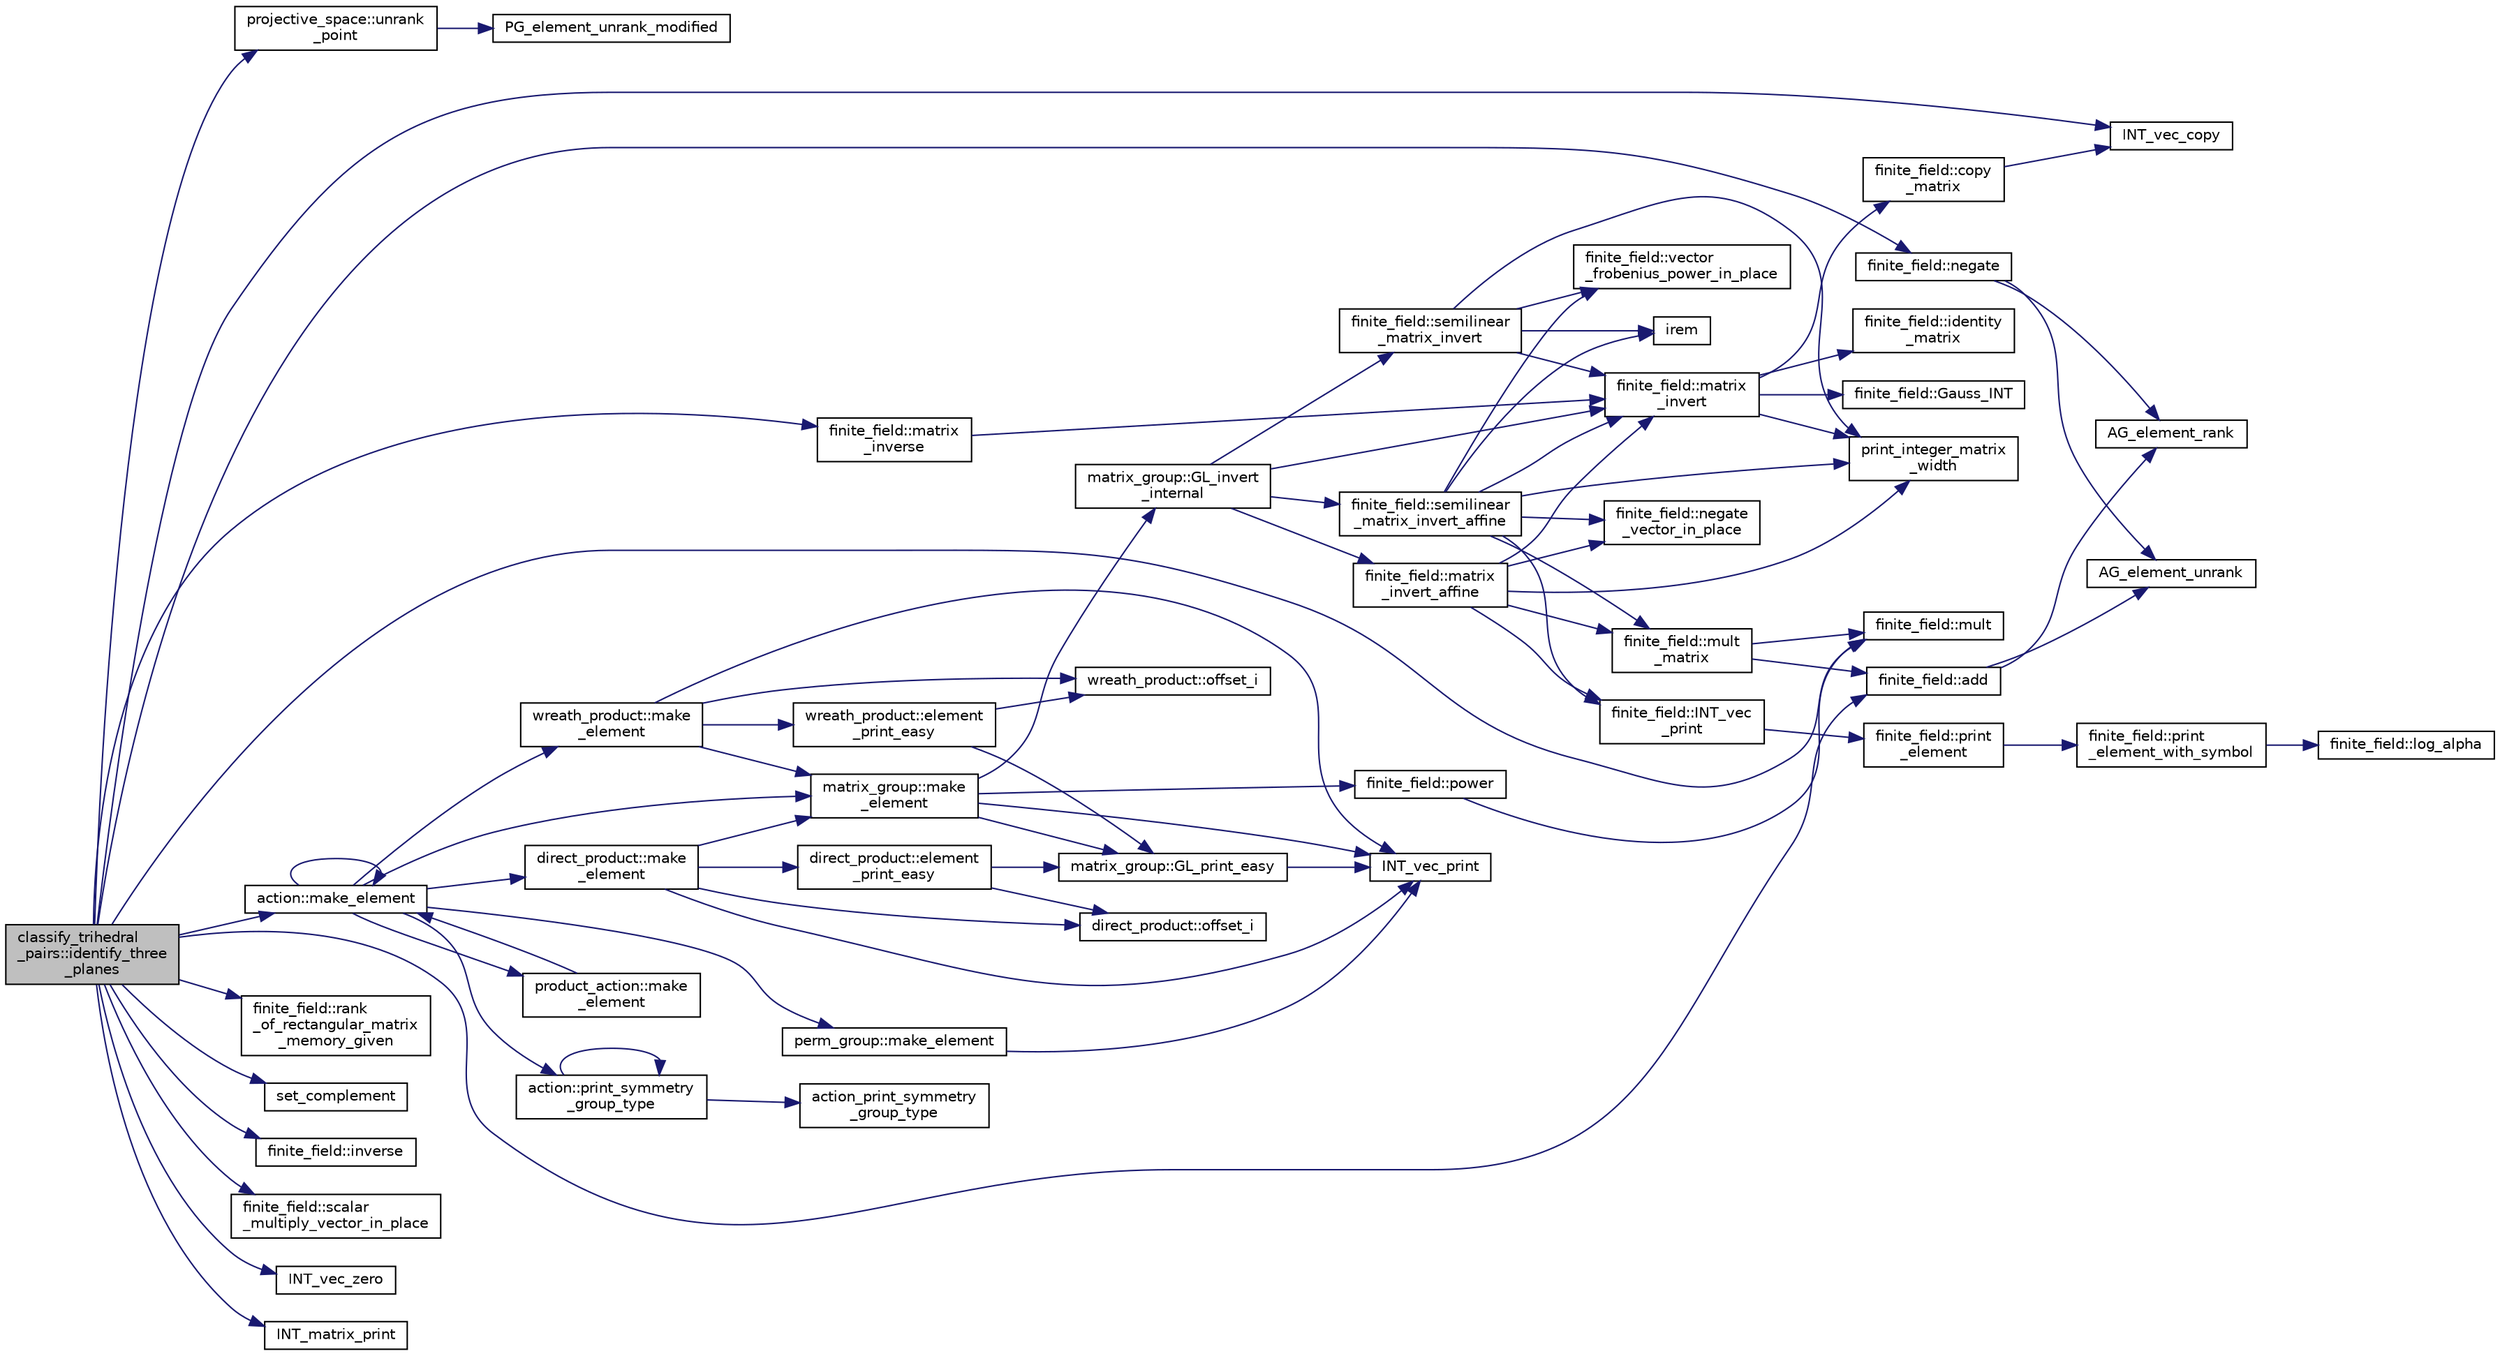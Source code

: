 digraph "classify_trihedral_pairs::identify_three_planes"
{
  edge [fontname="Helvetica",fontsize="10",labelfontname="Helvetica",labelfontsize="10"];
  node [fontname="Helvetica",fontsize="10",shape=record];
  rankdir="LR";
  Node1867 [label="classify_trihedral\l_pairs::identify_three\l_planes",height=0.2,width=0.4,color="black", fillcolor="grey75", style="filled", fontcolor="black"];
  Node1867 -> Node1868 [color="midnightblue",fontsize="10",style="solid",fontname="Helvetica"];
  Node1868 [label="projective_space::unrank\l_point",height=0.2,width=0.4,color="black", fillcolor="white", style="filled",URL="$d2/d17/classprojective__space.html#a3cb7917af4c5f1590b660d4bf907e0fa"];
  Node1868 -> Node1869 [color="midnightblue",fontsize="10",style="solid",fontname="Helvetica"];
  Node1869 [label="PG_element_unrank_modified",height=0.2,width=0.4,color="black", fillcolor="white", style="filled",URL="$d4/d67/geometry_8h.html#a83ae9b605d496f6a90345303f6efae64"];
  Node1867 -> Node1870 [color="midnightblue",fontsize="10",style="solid",fontname="Helvetica"];
  Node1870 [label="INT_vec_copy",height=0.2,width=0.4,color="black", fillcolor="white", style="filled",URL="$df/dbf/sajeeb_8_c.html#ac2d875e27e009af6ec04d17254d11075"];
  Node1867 -> Node1871 [color="midnightblue",fontsize="10",style="solid",fontname="Helvetica"];
  Node1871 [label="finite_field::rank\l_of_rectangular_matrix\l_memory_given",height=0.2,width=0.4,color="black", fillcolor="white", style="filled",URL="$df/d5a/classfinite__field.html#a264a664b2b42be02d0bf919e058eb358"];
  Node1867 -> Node1872 [color="midnightblue",fontsize="10",style="solid",fontname="Helvetica"];
  Node1872 [label="set_complement",height=0.2,width=0.4,color="black", fillcolor="white", style="filled",URL="$d2/d7c/combinatorics_8_c.html#ab7dc77f73fc69bb15dbec52aba503c3b"];
  Node1867 -> Node1873 [color="midnightblue",fontsize="10",style="solid",fontname="Helvetica"];
  Node1873 [label="finite_field::add",height=0.2,width=0.4,color="black", fillcolor="white", style="filled",URL="$df/d5a/classfinite__field.html#a8f12328a27500f3c7be0c849ebbc9d14"];
  Node1873 -> Node1874 [color="midnightblue",fontsize="10",style="solid",fontname="Helvetica"];
  Node1874 [label="AG_element_unrank",height=0.2,width=0.4,color="black", fillcolor="white", style="filled",URL="$d4/d67/geometry_8h.html#a4a33b86c87b2879b97cfa1327abe2885"];
  Node1873 -> Node1875 [color="midnightblue",fontsize="10",style="solid",fontname="Helvetica"];
  Node1875 [label="AG_element_rank",height=0.2,width=0.4,color="black", fillcolor="white", style="filled",URL="$d4/d67/geometry_8h.html#ab2ac908d07dd8038fd996e26bdc75c17"];
  Node1867 -> Node1876 [color="midnightblue",fontsize="10",style="solid",fontname="Helvetica"];
  Node1876 [label="finite_field::mult",height=0.2,width=0.4,color="black", fillcolor="white", style="filled",URL="$df/d5a/classfinite__field.html#a24fb5917aa6d4d656fd855b7f44a13b0"];
  Node1867 -> Node1877 [color="midnightblue",fontsize="10",style="solid",fontname="Helvetica"];
  Node1877 [label="finite_field::negate",height=0.2,width=0.4,color="black", fillcolor="white", style="filled",URL="$df/d5a/classfinite__field.html#aa9d798298f25d4a9262b5bc5f1733e31"];
  Node1877 -> Node1874 [color="midnightblue",fontsize="10",style="solid",fontname="Helvetica"];
  Node1877 -> Node1875 [color="midnightblue",fontsize="10",style="solid",fontname="Helvetica"];
  Node1867 -> Node1878 [color="midnightblue",fontsize="10",style="solid",fontname="Helvetica"];
  Node1878 [label="finite_field::inverse",height=0.2,width=0.4,color="black", fillcolor="white", style="filled",URL="$df/d5a/classfinite__field.html#a69f2a12c01e70b7ce2d115c5221c9cdd"];
  Node1867 -> Node1879 [color="midnightblue",fontsize="10",style="solid",fontname="Helvetica"];
  Node1879 [label="finite_field::scalar\l_multiply_vector_in_place",height=0.2,width=0.4,color="black", fillcolor="white", style="filled",URL="$df/d5a/classfinite__field.html#ab9b0987ee489bda0ad9027bbe3b3a930"];
  Node1867 -> Node1880 [color="midnightblue",fontsize="10",style="solid",fontname="Helvetica"];
  Node1880 [label="INT_vec_zero",height=0.2,width=0.4,color="black", fillcolor="white", style="filled",URL="$df/dbf/sajeeb_8_c.html#aa8c9c7977203577026080f546fe4980f"];
  Node1867 -> Node1881 [color="midnightblue",fontsize="10",style="solid",fontname="Helvetica"];
  Node1881 [label="INT_matrix_print",height=0.2,width=0.4,color="black", fillcolor="white", style="filled",URL="$d5/db4/io__and__os_8h.html#afd4180a24bef3a2b584668a4eaf607ff"];
  Node1867 -> Node1882 [color="midnightblue",fontsize="10",style="solid",fontname="Helvetica"];
  Node1882 [label="finite_field::matrix\l_inverse",height=0.2,width=0.4,color="black", fillcolor="white", style="filled",URL="$df/d5a/classfinite__field.html#a3ef088739ceac47367f4b328697726a5"];
  Node1882 -> Node1883 [color="midnightblue",fontsize="10",style="solid",fontname="Helvetica"];
  Node1883 [label="finite_field::matrix\l_invert",height=0.2,width=0.4,color="black", fillcolor="white", style="filled",URL="$df/d5a/classfinite__field.html#a4c017c0edc20fefef3da0db4ef4248f7"];
  Node1883 -> Node1884 [color="midnightblue",fontsize="10",style="solid",fontname="Helvetica"];
  Node1884 [label="print_integer_matrix\l_width",height=0.2,width=0.4,color="black", fillcolor="white", style="filled",URL="$d5/db4/io__and__os_8h.html#aa78f3e73fc2179251bd15adbcc31573f"];
  Node1883 -> Node1885 [color="midnightblue",fontsize="10",style="solid",fontname="Helvetica"];
  Node1885 [label="finite_field::copy\l_matrix",height=0.2,width=0.4,color="black", fillcolor="white", style="filled",URL="$df/d5a/classfinite__field.html#a2bfe6d4feabc4f27d253c7702ef9b8cb"];
  Node1885 -> Node1870 [color="midnightblue",fontsize="10",style="solid",fontname="Helvetica"];
  Node1883 -> Node1886 [color="midnightblue",fontsize="10",style="solid",fontname="Helvetica"];
  Node1886 [label="finite_field::identity\l_matrix",height=0.2,width=0.4,color="black", fillcolor="white", style="filled",URL="$df/d5a/classfinite__field.html#a4688997f80b8721560bccec986c23413"];
  Node1883 -> Node1887 [color="midnightblue",fontsize="10",style="solid",fontname="Helvetica"];
  Node1887 [label="finite_field::Gauss_INT",height=0.2,width=0.4,color="black", fillcolor="white", style="filled",URL="$df/d5a/classfinite__field.html#adb676d2e80341b53751326e3a58beb11"];
  Node1867 -> Node1888 [color="midnightblue",fontsize="10",style="solid",fontname="Helvetica"];
  Node1888 [label="action::make_element",height=0.2,width=0.4,color="black", fillcolor="white", style="filled",URL="$d2/d86/classaction.html#a920fa2a27583fb60bae10e7b282cdd1d"];
  Node1888 -> Node1889 [color="midnightblue",fontsize="10",style="solid",fontname="Helvetica"];
  Node1889 [label="product_action::make\l_element",height=0.2,width=0.4,color="black", fillcolor="white", style="filled",URL="$d8/d74/classproduct__action.html#a1d16f9f3a4be7b3ed6ce0825612a3cd8"];
  Node1889 -> Node1888 [color="midnightblue",fontsize="10",style="solid",fontname="Helvetica"];
  Node1888 -> Node1888 [color="midnightblue",fontsize="10",style="solid",fontname="Helvetica"];
  Node1888 -> Node1890 [color="midnightblue",fontsize="10",style="solid",fontname="Helvetica"];
  Node1890 [label="matrix_group::make\l_element",height=0.2,width=0.4,color="black", fillcolor="white", style="filled",URL="$d3/ded/classmatrix__group.html#adf67c0031ec58afbbc545e65a1cf6845"];
  Node1890 -> Node1891 [color="midnightblue",fontsize="10",style="solid",fontname="Helvetica"];
  Node1891 [label="INT_vec_print",height=0.2,width=0.4,color="black", fillcolor="white", style="filled",URL="$df/dbf/sajeeb_8_c.html#a79a5901af0b47dd0d694109543c027fe"];
  Node1890 -> Node1892 [color="midnightblue",fontsize="10",style="solid",fontname="Helvetica"];
  Node1892 [label="finite_field::power",height=0.2,width=0.4,color="black", fillcolor="white", style="filled",URL="$df/d5a/classfinite__field.html#a0437871b8f775f0b2d589188d9ad7e61"];
  Node1892 -> Node1876 [color="midnightblue",fontsize="10",style="solid",fontname="Helvetica"];
  Node1890 -> Node1893 [color="midnightblue",fontsize="10",style="solid",fontname="Helvetica"];
  Node1893 [label="matrix_group::GL_invert\l_internal",height=0.2,width=0.4,color="black", fillcolor="white", style="filled",URL="$d3/ded/classmatrix__group.html#ab2b9f8046dee535722e07a92ec3ab0b6"];
  Node1893 -> Node1894 [color="midnightblue",fontsize="10",style="solid",fontname="Helvetica"];
  Node1894 [label="finite_field::semilinear\l_matrix_invert",height=0.2,width=0.4,color="black", fillcolor="white", style="filled",URL="$df/d5a/classfinite__field.html#a940fec6a9c31b10eed2e8d37c5472d93"];
  Node1894 -> Node1884 [color="midnightblue",fontsize="10",style="solid",fontname="Helvetica"];
  Node1894 -> Node1883 [color="midnightblue",fontsize="10",style="solid",fontname="Helvetica"];
  Node1894 -> Node1895 [color="midnightblue",fontsize="10",style="solid",fontname="Helvetica"];
  Node1895 [label="finite_field::vector\l_frobenius_power_in_place",height=0.2,width=0.4,color="black", fillcolor="white", style="filled",URL="$df/d5a/classfinite__field.html#ab56074024300775d943c7943d845df91"];
  Node1894 -> Node1896 [color="midnightblue",fontsize="10",style="solid",fontname="Helvetica"];
  Node1896 [label="irem",height=0.2,width=0.4,color="black", fillcolor="white", style="filled",URL="$de/dc5/algebra__and__number__theory_8h.html#ae753505dbf1e3a9adaaf2f0893dd8c6c"];
  Node1893 -> Node1883 [color="midnightblue",fontsize="10",style="solid",fontname="Helvetica"];
  Node1893 -> Node1897 [color="midnightblue",fontsize="10",style="solid",fontname="Helvetica"];
  Node1897 [label="finite_field::semilinear\l_matrix_invert_affine",height=0.2,width=0.4,color="black", fillcolor="white", style="filled",URL="$df/d5a/classfinite__field.html#a23db70e745bf22d230da684440e1fc59"];
  Node1897 -> Node1884 [color="midnightblue",fontsize="10",style="solid",fontname="Helvetica"];
  Node1897 -> Node1898 [color="midnightblue",fontsize="10",style="solid",fontname="Helvetica"];
  Node1898 [label="finite_field::INT_vec\l_print",height=0.2,width=0.4,color="black", fillcolor="white", style="filled",URL="$df/d5a/classfinite__field.html#a9c33a61dedc197e37b014b6f8dc07f06"];
  Node1898 -> Node1899 [color="midnightblue",fontsize="10",style="solid",fontname="Helvetica"];
  Node1899 [label="finite_field::print\l_element",height=0.2,width=0.4,color="black", fillcolor="white", style="filled",URL="$df/d5a/classfinite__field.html#ab7d1f59c043d7696b8b47c92d0fedad5"];
  Node1899 -> Node1900 [color="midnightblue",fontsize="10",style="solid",fontname="Helvetica"];
  Node1900 [label="finite_field::print\l_element_with_symbol",height=0.2,width=0.4,color="black", fillcolor="white", style="filled",URL="$df/d5a/classfinite__field.html#aa0180c961aa4a0a8934cb4dc82e38a4d"];
  Node1900 -> Node1901 [color="midnightblue",fontsize="10",style="solid",fontname="Helvetica"];
  Node1901 [label="finite_field::log_alpha",height=0.2,width=0.4,color="black", fillcolor="white", style="filled",URL="$df/d5a/classfinite__field.html#a446a83ae0d281ddf44215626f0097305"];
  Node1897 -> Node1883 [color="midnightblue",fontsize="10",style="solid",fontname="Helvetica"];
  Node1897 -> Node1896 [color="midnightblue",fontsize="10",style="solid",fontname="Helvetica"];
  Node1897 -> Node1895 [color="midnightblue",fontsize="10",style="solid",fontname="Helvetica"];
  Node1897 -> Node1902 [color="midnightblue",fontsize="10",style="solid",fontname="Helvetica"];
  Node1902 [label="finite_field::mult\l_matrix",height=0.2,width=0.4,color="black", fillcolor="white", style="filled",URL="$df/d5a/classfinite__field.html#a48517f15dfd7b21c37e0975855f1ada2"];
  Node1902 -> Node1873 [color="midnightblue",fontsize="10",style="solid",fontname="Helvetica"];
  Node1902 -> Node1876 [color="midnightblue",fontsize="10",style="solid",fontname="Helvetica"];
  Node1897 -> Node1903 [color="midnightblue",fontsize="10",style="solid",fontname="Helvetica"];
  Node1903 [label="finite_field::negate\l_vector_in_place",height=0.2,width=0.4,color="black", fillcolor="white", style="filled",URL="$df/d5a/classfinite__field.html#ad6a305338cfff6d22353ac03c5cd5e03"];
  Node1893 -> Node1904 [color="midnightblue",fontsize="10",style="solid",fontname="Helvetica"];
  Node1904 [label="finite_field::matrix\l_invert_affine",height=0.2,width=0.4,color="black", fillcolor="white", style="filled",URL="$df/d5a/classfinite__field.html#a716c202ca9fcee1911e330f4a5bdba38"];
  Node1904 -> Node1884 [color="midnightblue",fontsize="10",style="solid",fontname="Helvetica"];
  Node1904 -> Node1898 [color="midnightblue",fontsize="10",style="solid",fontname="Helvetica"];
  Node1904 -> Node1883 [color="midnightblue",fontsize="10",style="solid",fontname="Helvetica"];
  Node1904 -> Node1902 [color="midnightblue",fontsize="10",style="solid",fontname="Helvetica"];
  Node1904 -> Node1903 [color="midnightblue",fontsize="10",style="solid",fontname="Helvetica"];
  Node1890 -> Node1905 [color="midnightblue",fontsize="10",style="solid",fontname="Helvetica"];
  Node1905 [label="matrix_group::GL_print_easy",height=0.2,width=0.4,color="black", fillcolor="white", style="filled",URL="$d3/ded/classmatrix__group.html#a3e6f5c276210e8132523150fad82c57e"];
  Node1905 -> Node1891 [color="midnightblue",fontsize="10",style="solid",fontname="Helvetica"];
  Node1888 -> Node1906 [color="midnightblue",fontsize="10",style="solid",fontname="Helvetica"];
  Node1906 [label="wreath_product::make\l_element",height=0.2,width=0.4,color="black", fillcolor="white", style="filled",URL="$d8/dfa/classwreath__product.html#ac47838a579877034b1d2b4cd897625c1"];
  Node1906 -> Node1891 [color="midnightblue",fontsize="10",style="solid",fontname="Helvetica"];
  Node1906 -> Node1890 [color="midnightblue",fontsize="10",style="solid",fontname="Helvetica"];
  Node1906 -> Node1907 [color="midnightblue",fontsize="10",style="solid",fontname="Helvetica"];
  Node1907 [label="wreath_product::offset_i",height=0.2,width=0.4,color="black", fillcolor="white", style="filled",URL="$d8/dfa/classwreath__product.html#a081d6eed767bdd84bc74e555815641c6"];
  Node1906 -> Node1908 [color="midnightblue",fontsize="10",style="solid",fontname="Helvetica"];
  Node1908 [label="wreath_product::element\l_print_easy",height=0.2,width=0.4,color="black", fillcolor="white", style="filled",URL="$d8/dfa/classwreath__product.html#aa1e82da5d4c019c0756b8ebf417ee9dc"];
  Node1908 -> Node1905 [color="midnightblue",fontsize="10",style="solid",fontname="Helvetica"];
  Node1908 -> Node1907 [color="midnightblue",fontsize="10",style="solid",fontname="Helvetica"];
  Node1888 -> Node1909 [color="midnightblue",fontsize="10",style="solid",fontname="Helvetica"];
  Node1909 [label="direct_product::make\l_element",height=0.2,width=0.4,color="black", fillcolor="white", style="filled",URL="$dc/daf/classdirect__product.html#a776efa4be66f9b0481d1f012a14c9dde"];
  Node1909 -> Node1891 [color="midnightblue",fontsize="10",style="solid",fontname="Helvetica"];
  Node1909 -> Node1890 [color="midnightblue",fontsize="10",style="solid",fontname="Helvetica"];
  Node1909 -> Node1910 [color="midnightblue",fontsize="10",style="solid",fontname="Helvetica"];
  Node1910 [label="direct_product::offset_i",height=0.2,width=0.4,color="black", fillcolor="white", style="filled",URL="$dc/daf/classdirect__product.html#a2ec3643bd7223e53c00451d1fe832f20"];
  Node1909 -> Node1911 [color="midnightblue",fontsize="10",style="solid",fontname="Helvetica"];
  Node1911 [label="direct_product::element\l_print_easy",height=0.2,width=0.4,color="black", fillcolor="white", style="filled",URL="$dc/daf/classdirect__product.html#a532daead19e5c7977ce9928dafab79ac"];
  Node1911 -> Node1905 [color="midnightblue",fontsize="10",style="solid",fontname="Helvetica"];
  Node1911 -> Node1910 [color="midnightblue",fontsize="10",style="solid",fontname="Helvetica"];
  Node1888 -> Node1912 [color="midnightblue",fontsize="10",style="solid",fontname="Helvetica"];
  Node1912 [label="perm_group::make_element",height=0.2,width=0.4,color="black", fillcolor="white", style="filled",URL="$df/d0a/classperm__group.html#a52c1c9e55966809c1e30aad80df87774"];
  Node1912 -> Node1891 [color="midnightblue",fontsize="10",style="solid",fontname="Helvetica"];
  Node1888 -> Node1913 [color="midnightblue",fontsize="10",style="solid",fontname="Helvetica"];
  Node1913 [label="action::print_symmetry\l_group_type",height=0.2,width=0.4,color="black", fillcolor="white", style="filled",URL="$d2/d86/classaction.html#aed811766c7e64fe2c853df8b0b67aa6e"];
  Node1913 -> Node1914 [color="midnightblue",fontsize="10",style="solid",fontname="Helvetica"];
  Node1914 [label="action_print_symmetry\l_group_type",height=0.2,width=0.4,color="black", fillcolor="white", style="filled",URL="$d5/d90/action__global_8_c.html#a03666b9440c4962148eba7905b9f843c"];
  Node1913 -> Node1913 [color="midnightblue",fontsize="10",style="solid",fontname="Helvetica"];
}
